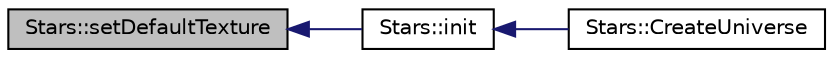 digraph "Stars::setDefaultTexture"
{
  edge [fontname="Helvetica",fontsize="10",labelfontname="Helvetica",labelfontsize="10"];
  node [fontname="Helvetica",fontsize="10",shape=record];
  rankdir="LR";
  Node1 [label="Stars::setDefaultTexture",height=0.2,width=0.4,color="black", fillcolor="grey75", style="filled", fontcolor="black"];
  Node1 -> Node2 [dir="back",color="midnightblue",fontsize="10",style="solid",fontname="Helvetica"];
  Node2 [label="Stars::init",height=0.2,width=0.4,color="black", fillcolor="white", style="filled",URL="$class_stars.html#ad508110016be8c071307f78ca7d38b82"];
  Node2 -> Node3 [dir="back",color="midnightblue",fontsize="10",style="solid",fontname="Helvetica"];
  Node3 [label="Stars::CreateUniverse",height=0.2,width=0.4,color="black", fillcolor="white", style="filled",URL="$class_stars.html#ae3eceb58ea18fc3c8fde7be2e2ec3d2c"];
}
